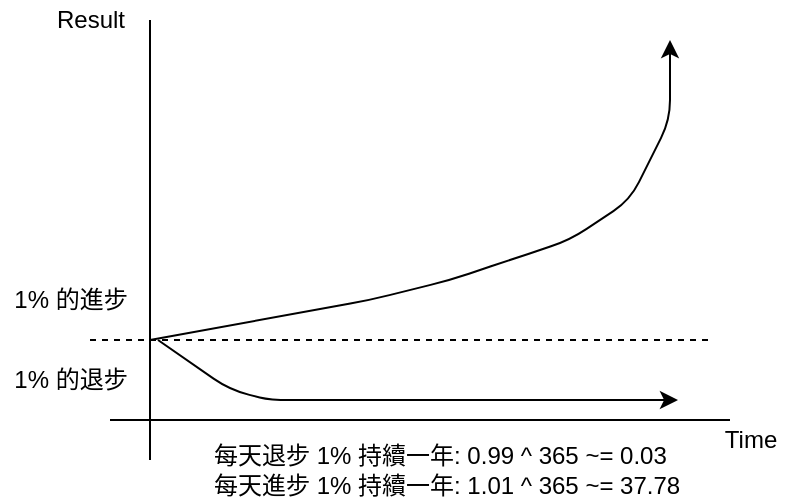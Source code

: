 <mxfile version="13.6.2" type="device"><diagram id="dFay8IwIIzIB-D-rqL-9" name="Page-1"><mxGraphModel dx="1426" dy="803" grid="1" gridSize="10" guides="1" tooltips="1" connect="1" arrows="1" fold="1" page="1" pageScale="1" pageWidth="827" pageHeight="1169" math="0" shadow="0"><root><mxCell id="0"/><mxCell id="1" parent="0"/><mxCell id="5K6niMyN1Kx0ApvgNf-9-1" value="" style="endArrow=none;html=1;" edge="1" parent="1"><mxGeometry width="50" height="50" relative="1" as="geometry"><mxPoint x="150" y="420" as="sourcePoint"/><mxPoint x="150" y="200" as="targetPoint"/></mxGeometry></mxCell><mxCell id="5K6niMyN1Kx0ApvgNf-9-2" value="" style="endArrow=none;html=1;" edge="1" parent="1"><mxGeometry width="50" height="50" relative="1" as="geometry"><mxPoint x="130" y="400" as="sourcePoint"/><mxPoint x="440" y="400" as="targetPoint"/></mxGeometry></mxCell><mxCell id="5K6niMyN1Kx0ApvgNf-9-4" value="" style="endArrow=none;dashed=1;html=1;" edge="1" parent="1"><mxGeometry width="50" height="50" relative="1" as="geometry"><mxPoint x="120" y="360" as="sourcePoint"/><mxPoint x="430" y="360" as="targetPoint"/></mxGeometry></mxCell><mxCell id="5K6niMyN1Kx0ApvgNf-9-5" value="1% 的進步" style="text;html=1;align=center;verticalAlign=middle;resizable=0;points=[];autosize=1;" vertex="1" parent="1"><mxGeometry x="75" y="330" width="70" height="20" as="geometry"/></mxCell><mxCell id="5K6niMyN1Kx0ApvgNf-9-6" value="1% 的退步" style="text;html=1;align=center;verticalAlign=middle;resizable=0;points=[];autosize=1;" vertex="1" parent="1"><mxGeometry x="75" y="370" width="70" height="20" as="geometry"/></mxCell><mxCell id="5K6niMyN1Kx0ApvgNf-9-11" value="" style="endArrow=classic;html=1;" edge="1" parent="1"><mxGeometry width="50" height="50" relative="1" as="geometry"><mxPoint x="150" y="360" as="sourcePoint"/><mxPoint x="410" y="210" as="targetPoint"/><Array as="points"><mxPoint x="260" y="340"/><mxPoint x="300" y="330"/><mxPoint x="330" y="320"/><mxPoint x="360" y="310"/><mxPoint x="390" y="290"/><mxPoint x="410" y="250"/></Array></mxGeometry></mxCell><mxCell id="5K6niMyN1Kx0ApvgNf-9-12" value="" style="endArrow=classic;html=1;" edge="1" parent="1"><mxGeometry width="50" height="50" relative="1" as="geometry"><mxPoint x="154" y="360" as="sourcePoint"/><mxPoint x="414" y="390" as="targetPoint"/><Array as="points"><mxPoint x="190" y="385"/><mxPoint x="210" y="390"/><mxPoint x="280" y="390"/></Array></mxGeometry></mxCell><mxCell id="5K6niMyN1Kx0ApvgNf-9-13" value="每天退步 1% 持續一年: 0.99 ^ 365 ~= 0.03&lt;br&gt;每天進步 1% 持續一年: 1.01 ^ 365 ~= 37.78" style="text;html=1;align=left;verticalAlign=middle;resizable=0;points=[];autosize=1;" vertex="1" parent="1"><mxGeometry x="180" y="410" width="250" height="30" as="geometry"/></mxCell><mxCell id="5K6niMyN1Kx0ApvgNf-9-14" value="Result" style="text;html=1;align=center;verticalAlign=middle;resizable=0;points=[];autosize=1;" vertex="1" parent="1"><mxGeometry x="95" y="190" width="50" height="20" as="geometry"/></mxCell><mxCell id="5K6niMyN1Kx0ApvgNf-9-15" value="Time" style="text;html=1;align=center;verticalAlign=middle;resizable=0;points=[];autosize=1;" vertex="1" parent="1"><mxGeometry x="430" y="400" width="40" height="20" as="geometry"/></mxCell></root></mxGraphModel></diagram></mxfile>